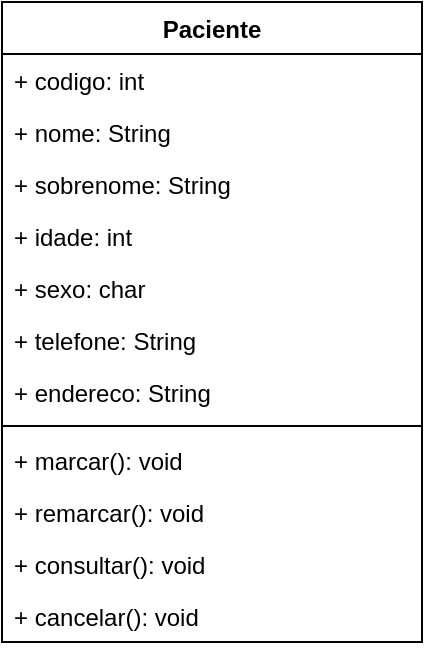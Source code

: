 <mxfile version="15.2.9" type="device"><diagram name="Page-1" id="c4acf3e9-155e-7222-9cf6-157b1a14988f"><mxGraphModel dx="754" dy="301" grid="1" gridSize="10" guides="1" tooltips="1" connect="1" arrows="1" fold="1" page="1" pageScale="1" pageWidth="850" pageHeight="1100" background="none" math="0" shadow="0"><root><mxCell id="0"/><mxCell id="1" parent="0"/><mxCell id="VfAXBAEP6ip-whAlIHw--1" value="Paciente" style="swimlane;fontStyle=1;align=center;verticalAlign=top;childLayout=stackLayout;horizontal=1;startSize=26;horizontalStack=0;resizeParent=1;resizeParentMax=0;resizeLast=0;collapsible=1;marginBottom=0;" vertex="1" parent="1"><mxGeometry x="340" y="490" width="210" height="320" as="geometry"/></mxCell><mxCell id="VfAXBAEP6ip-whAlIHw--6" value="+ codigo: int" style="text;strokeColor=none;fillColor=none;align=left;verticalAlign=top;spacingLeft=4;spacingRight=4;overflow=hidden;rotatable=0;points=[[0,0.5],[1,0.5]];portConstraint=eastwest;" vertex="1" parent="VfAXBAEP6ip-whAlIHw--1"><mxGeometry y="26" width="210" height="26" as="geometry"/></mxCell><mxCell id="VfAXBAEP6ip-whAlIHw--2" value="+ nome: String" style="text;strokeColor=none;fillColor=none;align=left;verticalAlign=top;spacingLeft=4;spacingRight=4;overflow=hidden;rotatable=0;points=[[0,0.5],[1,0.5]];portConstraint=eastwest;" vertex="1" parent="VfAXBAEP6ip-whAlIHw--1"><mxGeometry y="52" width="210" height="26" as="geometry"/></mxCell><mxCell id="VfAXBAEP6ip-whAlIHw--8" value="+ sobrenome: String" style="text;strokeColor=none;fillColor=none;align=left;verticalAlign=top;spacingLeft=4;spacingRight=4;overflow=hidden;rotatable=0;points=[[0,0.5],[1,0.5]];portConstraint=eastwest;" vertex="1" parent="VfAXBAEP6ip-whAlIHw--1"><mxGeometry y="78" width="210" height="26" as="geometry"/></mxCell><mxCell id="VfAXBAEP6ip-whAlIHw--5" value="+ idade: int" style="text;strokeColor=none;fillColor=none;align=left;verticalAlign=top;spacingLeft=4;spacingRight=4;overflow=hidden;rotatable=0;points=[[0,0.5],[1,0.5]];portConstraint=eastwest;" vertex="1" parent="VfAXBAEP6ip-whAlIHw--1"><mxGeometry y="104" width="210" height="26" as="geometry"/></mxCell><mxCell id="VfAXBAEP6ip-whAlIHw--9" value="+ sexo: char" style="text;strokeColor=none;fillColor=none;align=left;verticalAlign=top;spacingLeft=4;spacingRight=4;overflow=hidden;rotatable=0;points=[[0,0.5],[1,0.5]];portConstraint=eastwest;" vertex="1" parent="VfAXBAEP6ip-whAlIHw--1"><mxGeometry y="130" width="210" height="26" as="geometry"/></mxCell><mxCell id="VfAXBAEP6ip-whAlIHw--16" value="+ telefone: String" style="text;strokeColor=none;fillColor=none;align=left;verticalAlign=top;spacingLeft=4;spacingRight=4;overflow=hidden;rotatable=0;points=[[0,0.5],[1,0.5]];portConstraint=eastwest;" vertex="1" parent="VfAXBAEP6ip-whAlIHw--1"><mxGeometry y="156" width="210" height="26" as="geometry"/></mxCell><mxCell id="VfAXBAEP6ip-whAlIHw--17" value="+ endereco: String" style="text;strokeColor=none;fillColor=none;align=left;verticalAlign=top;spacingLeft=4;spacingRight=4;overflow=hidden;rotatable=0;points=[[0,0.5],[1,0.5]];portConstraint=eastwest;" vertex="1" parent="VfAXBAEP6ip-whAlIHw--1"><mxGeometry y="182" width="210" height="26" as="geometry"/></mxCell><mxCell id="VfAXBAEP6ip-whAlIHw--3" value="" style="line;strokeWidth=1;fillColor=none;align=left;verticalAlign=middle;spacingTop=-1;spacingLeft=3;spacingRight=3;rotatable=0;labelPosition=right;points=[];portConstraint=eastwest;" vertex="1" parent="VfAXBAEP6ip-whAlIHw--1"><mxGeometry y="208" width="210" height="8" as="geometry"/></mxCell><mxCell id="VfAXBAEP6ip-whAlIHw--10" value="+ marcar(): void" style="text;strokeColor=none;fillColor=none;align=left;verticalAlign=top;spacingLeft=4;spacingRight=4;overflow=hidden;rotatable=0;points=[[0,0.5],[1,0.5]];portConstraint=eastwest;" vertex="1" parent="VfAXBAEP6ip-whAlIHw--1"><mxGeometry y="216" width="210" height="26" as="geometry"/></mxCell><mxCell id="VfAXBAEP6ip-whAlIHw--11" value="+ remarcar(): void" style="text;strokeColor=none;fillColor=none;align=left;verticalAlign=top;spacingLeft=4;spacingRight=4;overflow=hidden;rotatable=0;points=[[0,0.5],[1,0.5]];portConstraint=eastwest;" vertex="1" parent="VfAXBAEP6ip-whAlIHw--1"><mxGeometry y="242" width="210" height="26" as="geometry"/></mxCell><mxCell id="VfAXBAEP6ip-whAlIHw--18" value="+ consultar(): void" style="text;strokeColor=none;fillColor=none;align=left;verticalAlign=top;spacingLeft=4;spacingRight=4;overflow=hidden;rotatable=0;points=[[0,0.5],[1,0.5]];portConstraint=eastwest;" vertex="1" parent="VfAXBAEP6ip-whAlIHw--1"><mxGeometry y="268" width="210" height="26" as="geometry"/></mxCell><mxCell id="VfAXBAEP6ip-whAlIHw--12" value="+ cancelar(): void" style="text;strokeColor=none;fillColor=none;align=left;verticalAlign=top;spacingLeft=4;spacingRight=4;overflow=hidden;rotatable=0;points=[[0,0.5],[1,0.5]];portConstraint=eastwest;" vertex="1" parent="VfAXBAEP6ip-whAlIHw--1"><mxGeometry y="294" width="210" height="26" as="geometry"/></mxCell></root></mxGraphModel></diagram></mxfile>